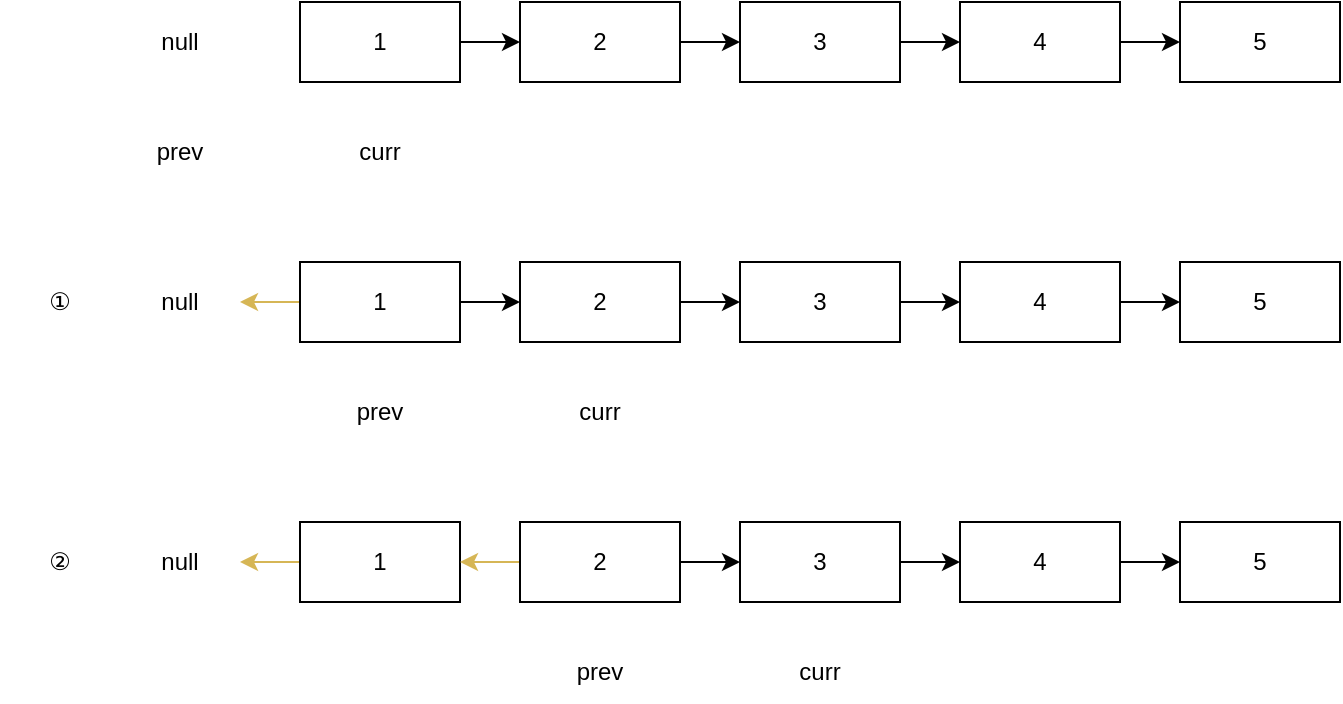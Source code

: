 <mxfile version="20.2.0" type="github">
  <diagram id="c8hlyQc7YBYFJdLu-th3" name="反转链表">
    <mxGraphModel dx="1025" dy="689" grid="1" gridSize="10" guides="1" tooltips="1" connect="1" arrows="1" fold="1" page="1" pageScale="1" pageWidth="1654" pageHeight="2336" math="0" shadow="0">
      <root>
        <mxCell id="0" />
        <mxCell id="1" parent="0" />
        <mxCell id="rly0KIz6LX7BpVwZoQCU-58" value="" style="edgeStyle=orthogonalEdgeStyle;curved=1;rounded=0;orthogonalLoop=1;jettySize=auto;html=1;" edge="1" parent="1" source="rly0KIz6LX7BpVwZoQCU-59" target="rly0KIz6LX7BpVwZoQCU-61">
          <mxGeometry relative="1" as="geometry" />
        </mxCell>
        <mxCell id="rly0KIz6LX7BpVwZoQCU-59" value="1" style="rounded=0;whiteSpace=wrap;html=1;" vertex="1" parent="1">
          <mxGeometry x="200" y="190" width="80" height="40" as="geometry" />
        </mxCell>
        <mxCell id="rly0KIz6LX7BpVwZoQCU-60" value="" style="edgeStyle=orthogonalEdgeStyle;rounded=0;orthogonalLoop=1;jettySize=auto;html=1;" edge="1" parent="1" source="rly0KIz6LX7BpVwZoQCU-61" target="rly0KIz6LX7BpVwZoQCU-63">
          <mxGeometry relative="1" as="geometry" />
        </mxCell>
        <mxCell id="rly0KIz6LX7BpVwZoQCU-61" value="2" style="rounded=0;whiteSpace=wrap;html=1;" vertex="1" parent="1">
          <mxGeometry x="310" y="190" width="80" height="40" as="geometry" />
        </mxCell>
        <mxCell id="rly0KIz6LX7BpVwZoQCU-62" value="" style="edgeStyle=orthogonalEdgeStyle;rounded=0;orthogonalLoop=1;jettySize=auto;html=1;" edge="1" parent="1" source="rly0KIz6LX7BpVwZoQCU-63" target="rly0KIz6LX7BpVwZoQCU-65">
          <mxGeometry relative="1" as="geometry" />
        </mxCell>
        <mxCell id="rly0KIz6LX7BpVwZoQCU-63" value="3" style="rounded=0;whiteSpace=wrap;html=1;" vertex="1" parent="1">
          <mxGeometry x="420" y="190" width="80" height="40" as="geometry" />
        </mxCell>
        <mxCell id="rly0KIz6LX7BpVwZoQCU-64" value="" style="edgeStyle=orthogonalEdgeStyle;rounded=0;orthogonalLoop=1;jettySize=auto;html=1;" edge="1" parent="1" source="rly0KIz6LX7BpVwZoQCU-65" target="rly0KIz6LX7BpVwZoQCU-66">
          <mxGeometry relative="1" as="geometry" />
        </mxCell>
        <mxCell id="rly0KIz6LX7BpVwZoQCU-65" value="4" style="rounded=0;whiteSpace=wrap;html=1;" vertex="1" parent="1">
          <mxGeometry x="530" y="190" width="80" height="40" as="geometry" />
        </mxCell>
        <mxCell id="rly0KIz6LX7BpVwZoQCU-66" value="5" style="rounded=0;whiteSpace=wrap;html=1;" vertex="1" parent="1">
          <mxGeometry x="640" y="190" width="80" height="40" as="geometry" />
        </mxCell>
        <mxCell id="rly0KIz6LX7BpVwZoQCU-67" value="null" style="text;html=1;align=center;verticalAlign=middle;whiteSpace=wrap;rounded=0;" vertex="1" parent="1">
          <mxGeometry x="110" y="195" width="60" height="30" as="geometry" />
        </mxCell>
        <mxCell id="rly0KIz6LX7BpVwZoQCU-79" value="prev" style="text;html=1;strokeColor=none;fillColor=none;align=center;verticalAlign=middle;whiteSpace=wrap;rounded=0;" vertex="1" parent="1">
          <mxGeometry x="110" y="250" width="60" height="30" as="geometry" />
        </mxCell>
        <mxCell id="rly0KIz6LX7BpVwZoQCU-80" value="curr" style="text;html=1;strokeColor=none;fillColor=none;align=center;verticalAlign=middle;whiteSpace=wrap;rounded=0;" vertex="1" parent="1">
          <mxGeometry x="210" y="250" width="60" height="30" as="geometry" />
        </mxCell>
        <mxCell id="rly0KIz6LX7BpVwZoQCU-82" value="" style="edgeStyle=orthogonalEdgeStyle;curved=1;rounded=0;orthogonalLoop=1;jettySize=auto;html=1;" edge="1" parent="1" source="rly0KIz6LX7BpVwZoQCU-83" target="rly0KIz6LX7BpVwZoQCU-85">
          <mxGeometry relative="1" as="geometry" />
        </mxCell>
        <mxCell id="rly0KIz6LX7BpVwZoQCU-95" value="" style="edgeStyle=orthogonalEdgeStyle;curved=1;rounded=0;orthogonalLoop=1;jettySize=auto;html=1;fillColor=#fff2cc;strokeColor=#d6b656;" edge="1" parent="1" source="rly0KIz6LX7BpVwZoQCU-83" target="rly0KIz6LX7BpVwZoQCU-91">
          <mxGeometry relative="1" as="geometry" />
        </mxCell>
        <mxCell id="rly0KIz6LX7BpVwZoQCU-83" value="1" style="rounded=0;whiteSpace=wrap;html=1;" vertex="1" parent="1">
          <mxGeometry x="200" y="320" width="80" height="40" as="geometry" />
        </mxCell>
        <mxCell id="rly0KIz6LX7BpVwZoQCU-84" value="" style="edgeStyle=orthogonalEdgeStyle;rounded=0;orthogonalLoop=1;jettySize=auto;html=1;" edge="1" parent="1" source="rly0KIz6LX7BpVwZoQCU-85" target="rly0KIz6LX7BpVwZoQCU-87">
          <mxGeometry relative="1" as="geometry" />
        </mxCell>
        <mxCell id="rly0KIz6LX7BpVwZoQCU-85" value="2" style="rounded=0;whiteSpace=wrap;html=1;" vertex="1" parent="1">
          <mxGeometry x="310" y="320" width="80" height="40" as="geometry" />
        </mxCell>
        <mxCell id="rly0KIz6LX7BpVwZoQCU-86" value="" style="edgeStyle=orthogonalEdgeStyle;rounded=0;orthogonalLoop=1;jettySize=auto;html=1;" edge="1" parent="1" source="rly0KIz6LX7BpVwZoQCU-87" target="rly0KIz6LX7BpVwZoQCU-89">
          <mxGeometry relative="1" as="geometry" />
        </mxCell>
        <mxCell id="rly0KIz6LX7BpVwZoQCU-87" value="3" style="rounded=0;whiteSpace=wrap;html=1;" vertex="1" parent="1">
          <mxGeometry x="420" y="320" width="80" height="40" as="geometry" />
        </mxCell>
        <mxCell id="rly0KIz6LX7BpVwZoQCU-88" value="" style="edgeStyle=orthogonalEdgeStyle;rounded=0;orthogonalLoop=1;jettySize=auto;html=1;" edge="1" parent="1" source="rly0KIz6LX7BpVwZoQCU-89" target="rly0KIz6LX7BpVwZoQCU-90">
          <mxGeometry relative="1" as="geometry" />
        </mxCell>
        <mxCell id="rly0KIz6LX7BpVwZoQCU-89" value="4" style="rounded=0;whiteSpace=wrap;html=1;" vertex="1" parent="1">
          <mxGeometry x="530" y="320" width="80" height="40" as="geometry" />
        </mxCell>
        <mxCell id="rly0KIz6LX7BpVwZoQCU-90" value="5" style="rounded=0;whiteSpace=wrap;html=1;" vertex="1" parent="1">
          <mxGeometry x="640" y="320" width="80" height="40" as="geometry" />
        </mxCell>
        <mxCell id="rly0KIz6LX7BpVwZoQCU-91" value="null" style="text;html=1;align=center;verticalAlign=middle;whiteSpace=wrap;rounded=0;" vertex="1" parent="1">
          <mxGeometry x="110" y="325" width="60" height="30" as="geometry" />
        </mxCell>
        <mxCell id="rly0KIz6LX7BpVwZoQCU-92" value="prev" style="text;html=1;strokeColor=none;fillColor=none;align=center;verticalAlign=middle;whiteSpace=wrap;rounded=0;" vertex="1" parent="1">
          <mxGeometry x="210" y="380" width="60" height="30" as="geometry" />
        </mxCell>
        <mxCell id="rly0KIz6LX7BpVwZoQCU-93" value="curr" style="text;html=1;strokeColor=none;fillColor=none;align=center;verticalAlign=middle;whiteSpace=wrap;rounded=0;" vertex="1" parent="1">
          <mxGeometry x="320" y="380" width="60" height="30" as="geometry" />
        </mxCell>
        <mxCell id="rly0KIz6LX7BpVwZoQCU-100" value="①" style="text;html=1;strokeColor=none;fillColor=none;align=center;verticalAlign=middle;whiteSpace=wrap;rounded=0;" vertex="1" parent="1">
          <mxGeometry x="50" y="325" width="60" height="30" as="geometry" />
        </mxCell>
        <mxCell id="rly0KIz6LX7BpVwZoQCU-102" value="" style="edgeStyle=orthogonalEdgeStyle;curved=1;rounded=0;orthogonalLoop=1;jettySize=auto;html=1;fillColor=#fff2cc;strokeColor=#d6b656;" edge="1" parent="1" source="rly0KIz6LX7BpVwZoQCU-103" target="rly0KIz6LX7BpVwZoQCU-111">
          <mxGeometry relative="1" as="geometry" />
        </mxCell>
        <mxCell id="rly0KIz6LX7BpVwZoQCU-103" value="1" style="rounded=0;whiteSpace=wrap;html=1;" vertex="1" parent="1">
          <mxGeometry x="200" y="450" width="80" height="40" as="geometry" />
        </mxCell>
        <mxCell id="rly0KIz6LX7BpVwZoQCU-104" value="" style="edgeStyle=orthogonalEdgeStyle;rounded=0;orthogonalLoop=1;jettySize=auto;html=1;" edge="1" parent="1" source="rly0KIz6LX7BpVwZoQCU-105" target="rly0KIz6LX7BpVwZoQCU-107">
          <mxGeometry relative="1" as="geometry" />
        </mxCell>
        <mxCell id="rly0KIz6LX7BpVwZoQCU-115" value="" style="edgeStyle=orthogonalEdgeStyle;curved=1;rounded=0;orthogonalLoop=1;jettySize=auto;html=1;fillColor=#fff2cc;strokeColor=#d6b656;" edge="1" parent="1" source="rly0KIz6LX7BpVwZoQCU-105" target="rly0KIz6LX7BpVwZoQCU-103">
          <mxGeometry relative="1" as="geometry" />
        </mxCell>
        <mxCell id="rly0KIz6LX7BpVwZoQCU-105" value="2" style="rounded=0;whiteSpace=wrap;html=1;" vertex="1" parent="1">
          <mxGeometry x="310" y="450" width="80" height="40" as="geometry" />
        </mxCell>
        <mxCell id="rly0KIz6LX7BpVwZoQCU-106" value="" style="edgeStyle=orthogonalEdgeStyle;rounded=0;orthogonalLoop=1;jettySize=auto;html=1;" edge="1" parent="1" source="rly0KIz6LX7BpVwZoQCU-107" target="rly0KIz6LX7BpVwZoQCU-109">
          <mxGeometry relative="1" as="geometry" />
        </mxCell>
        <mxCell id="rly0KIz6LX7BpVwZoQCU-107" value="3" style="rounded=0;whiteSpace=wrap;html=1;" vertex="1" parent="1">
          <mxGeometry x="420" y="450" width="80" height="40" as="geometry" />
        </mxCell>
        <mxCell id="rly0KIz6LX7BpVwZoQCU-108" value="" style="edgeStyle=orthogonalEdgeStyle;rounded=0;orthogonalLoop=1;jettySize=auto;html=1;" edge="1" parent="1" source="rly0KIz6LX7BpVwZoQCU-109" target="rly0KIz6LX7BpVwZoQCU-110">
          <mxGeometry relative="1" as="geometry" />
        </mxCell>
        <mxCell id="rly0KIz6LX7BpVwZoQCU-109" value="4" style="rounded=0;whiteSpace=wrap;html=1;" vertex="1" parent="1">
          <mxGeometry x="530" y="450" width="80" height="40" as="geometry" />
        </mxCell>
        <mxCell id="rly0KIz6LX7BpVwZoQCU-110" value="5" style="rounded=0;whiteSpace=wrap;html=1;" vertex="1" parent="1">
          <mxGeometry x="640" y="450" width="80" height="40" as="geometry" />
        </mxCell>
        <mxCell id="rly0KIz6LX7BpVwZoQCU-111" value="null" style="text;html=1;align=center;verticalAlign=middle;whiteSpace=wrap;rounded=0;" vertex="1" parent="1">
          <mxGeometry x="110" y="455" width="60" height="30" as="geometry" />
        </mxCell>
        <mxCell id="rly0KIz6LX7BpVwZoQCU-112" value="prev" style="text;html=1;strokeColor=none;fillColor=none;align=center;verticalAlign=middle;whiteSpace=wrap;rounded=0;" vertex="1" parent="1">
          <mxGeometry x="320" y="510" width="60" height="30" as="geometry" />
        </mxCell>
        <mxCell id="rly0KIz6LX7BpVwZoQCU-113" value="curr" style="text;html=1;strokeColor=none;fillColor=none;align=center;verticalAlign=middle;whiteSpace=wrap;rounded=0;" vertex="1" parent="1">
          <mxGeometry x="430" y="510" width="60" height="30" as="geometry" />
        </mxCell>
        <mxCell id="rly0KIz6LX7BpVwZoQCU-114" value="②" style="text;html=1;strokeColor=none;fillColor=none;align=center;verticalAlign=middle;whiteSpace=wrap;rounded=0;" vertex="1" parent="1">
          <mxGeometry x="50" y="455" width="60" height="30" as="geometry" />
        </mxCell>
      </root>
    </mxGraphModel>
  </diagram>
</mxfile>
